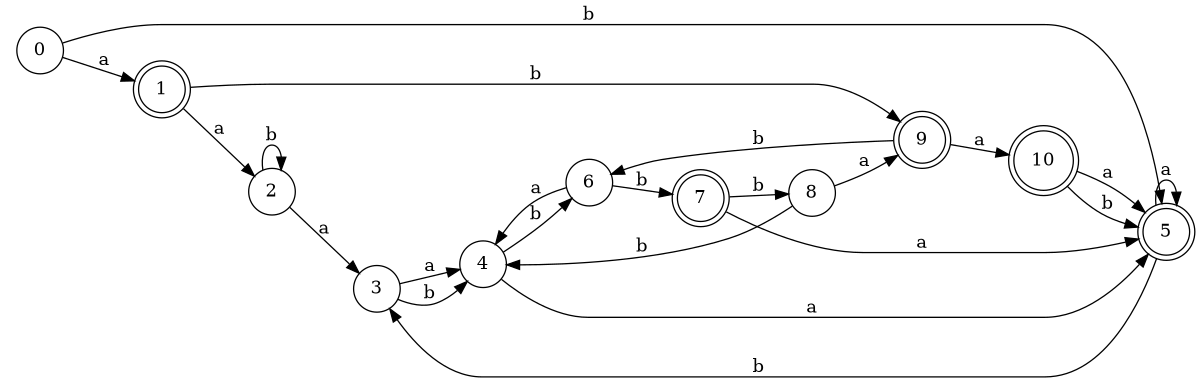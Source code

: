digraph n9_5 {
__start0 [label="" shape="none"];

rankdir=LR;
size="8,5";

s0 [style="filled", color="black", fillcolor="white" shape="circle", label="0"];
s1 [style="rounded,filled", color="black", fillcolor="white" shape="doublecircle", label="1"];
s2 [style="filled", color="black", fillcolor="white" shape="circle", label="2"];
s3 [style="filled", color="black", fillcolor="white" shape="circle", label="3"];
s4 [style="filled", color="black", fillcolor="white" shape="circle", label="4"];
s5 [style="rounded,filled", color="black", fillcolor="white" shape="doublecircle", label="5"];
s6 [style="filled", color="black", fillcolor="white" shape="circle", label="6"];
s7 [style="rounded,filled", color="black", fillcolor="white" shape="doublecircle", label="7"];
s8 [style="filled", color="black", fillcolor="white" shape="circle", label="8"];
s9 [style="rounded,filled", color="black", fillcolor="white" shape="doublecircle", label="9"];
s10 [style="rounded,filled", color="black", fillcolor="white" shape="doublecircle", label="10"];
s0 -> s1 [label="a"];
s0 -> s5 [label="b"];
s1 -> s2 [label="a"];
s1 -> s9 [label="b"];
s2 -> s3 [label="a"];
s2 -> s2 [label="b"];
s3 -> s4 [label="a"];
s3 -> s4 [label="b"];
s4 -> s5 [label="a"];
s4 -> s6 [label="b"];
s5 -> s5 [label="a"];
s5 -> s3 [label="b"];
s6 -> s4 [label="a"];
s6 -> s7 [label="b"];
s7 -> s5 [label="a"];
s7 -> s8 [label="b"];
s8 -> s9 [label="a"];
s8 -> s4 [label="b"];
s9 -> s10 [label="a"];
s9 -> s6 [label="b"];
s10 -> s5 [label="a"];
s10 -> s5 [label="b"];

}